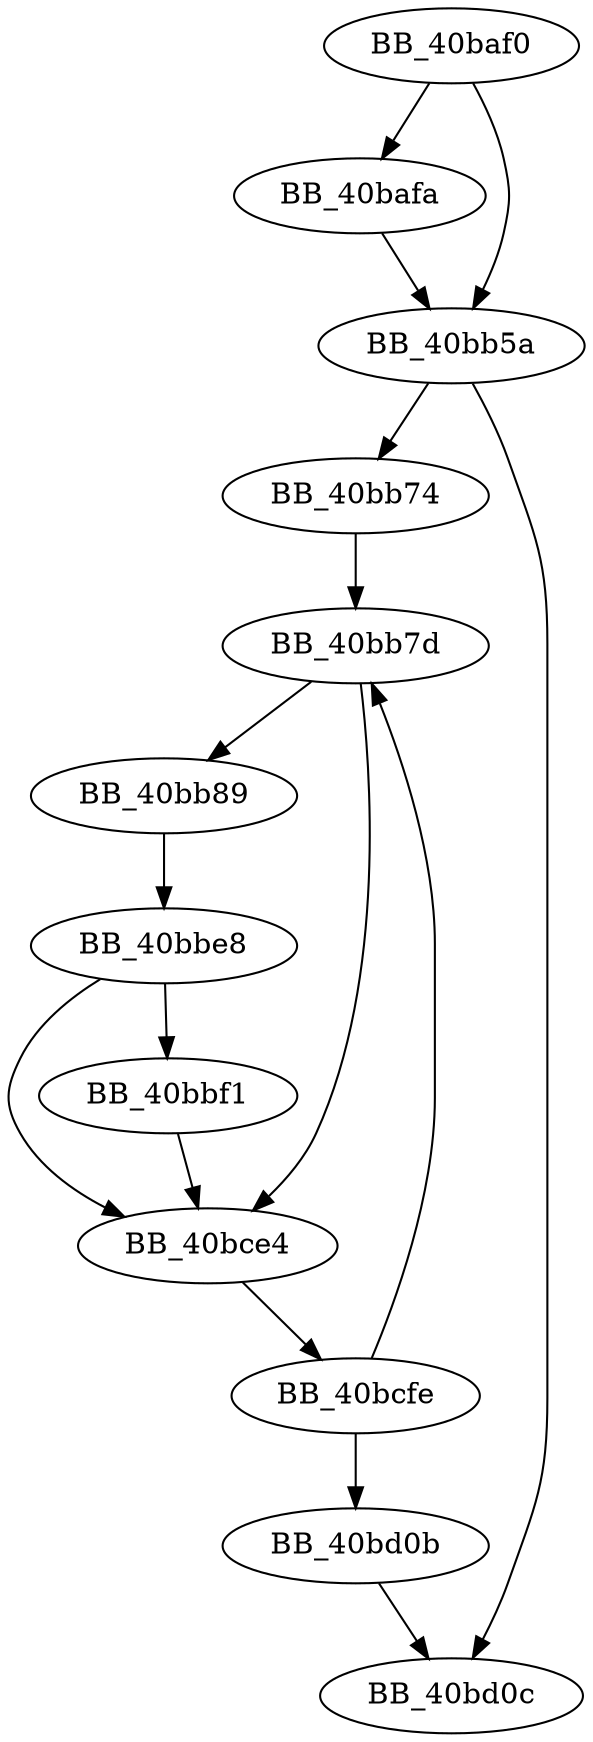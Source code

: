 DiGraph sub_40BAF0{
BB_40baf0->BB_40bafa
BB_40baf0->BB_40bb5a
BB_40bafa->BB_40bb5a
BB_40bb5a->BB_40bb74
BB_40bb5a->BB_40bd0c
BB_40bb74->BB_40bb7d
BB_40bb7d->BB_40bb89
BB_40bb7d->BB_40bce4
BB_40bb89->BB_40bbe8
BB_40bbe8->BB_40bbf1
BB_40bbe8->BB_40bce4
BB_40bbf1->BB_40bce4
BB_40bce4->BB_40bcfe
BB_40bcfe->BB_40bb7d
BB_40bcfe->BB_40bd0b
BB_40bd0b->BB_40bd0c
}
